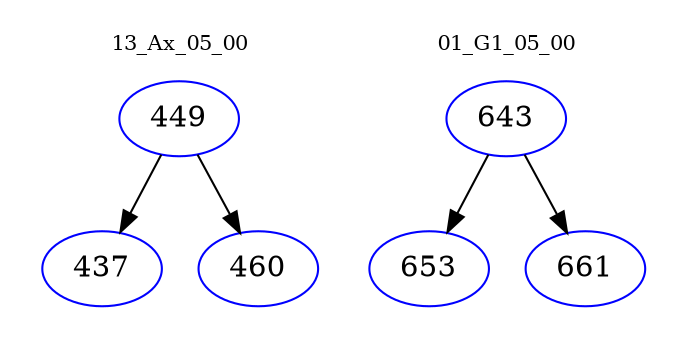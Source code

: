 digraph{
subgraph cluster_0 {
color = white
label = "13_Ax_05_00";
fontsize=10;
T0_449 [label="449", color="blue"]
T0_449 -> T0_437 [color="black"]
T0_437 [label="437", color="blue"]
T0_449 -> T0_460 [color="black"]
T0_460 [label="460", color="blue"]
}
subgraph cluster_1 {
color = white
label = "01_G1_05_00";
fontsize=10;
T1_643 [label="643", color="blue"]
T1_643 -> T1_653 [color="black"]
T1_653 [label="653", color="blue"]
T1_643 -> T1_661 [color="black"]
T1_661 [label="661", color="blue"]
}
}
